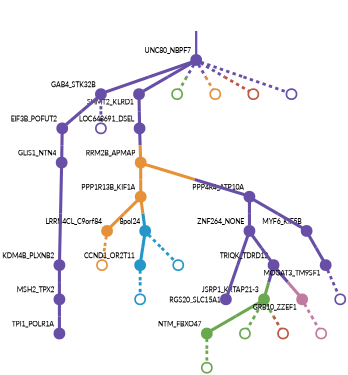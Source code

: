 strict digraph  {
graph[splines=false]; nodesep=0.7; rankdir=TB; ranksep=0.6; forcelabels=true; dpi=600; size=2.5;
0 [color="#674ea7ff", fillcolor="#674ea7ff", fixedsize=true, fontname=Lato, fontsize="12pt", height="0.25", label="", penwidth=3, shape=circle, style=filled, xlabel=UNC80_NBPF7];
12 [color="#674ea7ff", fillcolor="#674ea7ff", fixedsize=true, fontname=Lato, fontsize="12pt", height="0.25", label="", penwidth=3, shape=circle, style=filled, xlabel=GAB4_STK32B];
13 [color="#674ea7ff", fillcolor="#674ea7ff", fixedsize=true, fontname=Lato, fontsize="12pt", height="0.25", label="", penwidth=3, shape=circle, style=filled, xlabel=SHMT2_KLRD1];
23 [color="#6aa84fff", fillcolor="#6aa84fff", fixedsize=true, fontname=Lato, fontsize="12pt", height="0.25", label="", penwidth=3, shape=circle, style=solid, xlabel=""];
27 [color="#e69138ff", fillcolor="#e69138ff", fixedsize=true, fontname=Lato, fontsize="12pt", height="0.25", label="", penwidth=3, shape=circle, style=solid, xlabel=""];
29 [color="#be5742ff", fillcolor="#be5742ff", fixedsize=true, fontname=Lato, fontsize="12pt", height="0.25", label="", penwidth=3, shape=circle, style=solid, xlabel=""];
33 [color="#674ea7ff", fillcolor="#674ea7ff", fixedsize=true, fontname=Lato, fontsize="12pt", height="0.25", label="", penwidth=3, shape=circle, style=solid, xlabel=""];
1 [color="#674ea7ff", fillcolor="#674ea7ff", fixedsize=true, fontname=Lato, fontsize="12pt", height="0.25", label="", penwidth=3, shape=circle, style=filled, xlabel=KDM4B_PLXNB2];
19 [color="#674ea7ff", fillcolor="#674ea7ff", fixedsize=true, fontname=Lato, fontsize="12pt", height="0.25", label="", penwidth=3, shape=circle, style=filled, xlabel=MSH2_TPX2];
4 [color="#6aa84fff", fillcolor="#6aa84fff", fixedsize=true, fontname=Lato, fontsize="12pt", height="0.25", label="", penwidth=3, shape=circle, style=filled, xlabel="JSRP1_KRTAP21-3"];
18 [color="#6aa84fff", fillcolor="#6aa84fff", fixedsize=true, fontname=Lato, fontsize="12pt", height="0.25", label="", penwidth=3, shape=circle, style=filled, xlabel=NTM_FBXO47];
24 [color="#6aa84fff", fillcolor="#6aa84fff", fixedsize=true, fontname=Lato, fontsize="12pt", height="0.25", label="", penwidth=3, shape=circle, style=solid, xlabel=""];
30 [color="#be5742ff", fillcolor="#be5742ff", fixedsize=true, fontname=Lato, fontsize="12pt", height="0.25", label="", penwidth=3, shape=circle, style=solid, xlabel=""];
5 [color="#674ea7ff", fillcolor="#674ea7ff", fixedsize=true, fontname=Lato, fontsize="12pt", height="0.25", label="", penwidth=3, shape=circle, style=filled, xlabel=ZNF264_NONE];
2 [color="#674ea7ff", fillcolor="#674ea7ff", fixedsize=true, fontname=Lato, fontsize="12pt", height="0.25", label="", penwidth=3, shape=circle, style=filled, xlabel=RGS20_SLC15A1];
21 [color="#674ea7ff", fillcolor="#674ea7ff", fixedsize=true, fontname=Lato, fontsize="12pt", height="0.25", label="", penwidth=3, shape=circle, style=filled, xlabel=TRIQK_TDRD12];
6 [color="#e69138ff", fillcolor="#e69138ff", fixedsize=true, fontname=Lato, fontsize="12pt", height="0.25", label="", penwidth=3, shape=circle, style=filled, xlabel=RRM2B_APMAP];
8 [color="#e69138ff", fillcolor="#e69138ff", fixedsize=true, fontname=Lato, fontsize="12pt", height="0.25", label="", penwidth=3, shape=circle, style=filled, xlabel=PPP1R13B_KIF1A];
14 [color="#674ea7ff", fillcolor="#674ea7ff", fixedsize=true, fontname=Lato, fontsize="12pt", height="0.25", label="", penwidth=3, shape=circle, style=filled, xlabel=PPP4R4_ATP10A];
7 [color="#674ea7ff", fillcolor="#674ea7ff", fixedsize=true, fontname=Lato, fontsize="12pt", height="0.25", label="", penwidth=3, shape=circle, style=filled, xlabel=LOC648691_DSEL];
15 [color="#e69138ff", fillcolor="#e69138ff", fixedsize=true, fontname=Lato, fontsize="12pt", height="0.25", label="", penwidth=3, shape=circle, style=filled, xlabel=LRRN4CL_C9orf84];
22 [color="#2496c8ff", fillcolor="#2496c8ff", fixedsize=true, fontname=Lato, fontsize="12pt", height="0.25", label="", penwidth=3, shape=circle, style=filled, xlabel="8pol24"];
9 [color="#c27ba0ff", fillcolor="#c27ba0ff", fixedsize=true, fontname=Lato, fontsize="12pt", height="0.25", label="", penwidth=3, shape=circle, style=filled, xlabel=GRB10_ZZEF1];
26 [color="#c27ba0ff", fillcolor="#c27ba0ff", fixedsize=true, fontname=Lato, fontsize="12pt", height="0.25", label="", penwidth=3, shape=circle, style=solid, xlabel=""];
10 [color="#674ea7ff", fillcolor="#674ea7ff", fixedsize=true, fontname=Lato, fontsize="12pt", height="0.25", label="", penwidth=3, shape=circle, style=filled, xlabel=GLIS1_NTN4];
11 [color="#2496c8ff", fillcolor="#2496c8ff", fixedsize=true, fontname=Lato, fontsize="12pt", height="0.25", label="", penwidth=3, shape=circle, style=filled, xlabel=CCND1_OR2T11];
32 [color="#2496c8ff", fillcolor="#2496c8ff", fixedsize=true, fontname=Lato, fontsize="12pt", height="0.25", label="", penwidth=3, shape=circle, style=solid, xlabel=""];
17 [color="#674ea7ff", fillcolor="#674ea7ff", fixedsize=true, fontname=Lato, fontsize="12pt", height="0.25", label="", penwidth=3, shape=circle, style=filled, xlabel=EIF3B_POFUT2];
34 [color="#674ea7ff", fillcolor="#674ea7ff", fixedsize=true, fontname=Lato, fontsize="12pt", height="0.25", label="", penwidth=3, shape=circle, style=solid, xlabel=""];
20 [color="#674ea7ff", fillcolor="#674ea7ff", fixedsize=true, fontname=Lato, fontsize="12pt", height="0.25", label="", penwidth=3, shape=circle, style=filled, xlabel=MYF6_KIF5B];
28 [color="#e69138ff", fillcolor="#e69138ff", fixedsize=true, fontname=Lato, fontsize="12pt", height="0.25", label="", penwidth=3, shape=circle, style=solid, xlabel=""];
16 [color="#674ea7ff", fillcolor="#674ea7ff", fixedsize=true, fontname=Lato, fontsize="12pt", height="0.25", label="", penwidth=3, shape=circle, style=filled, xlabel=MOGAT3_TM9SF1];
35 [color="#674ea7ff", fillcolor="#674ea7ff", fixedsize=true, fontname=Lato, fontsize="12pt", height="0.25", label="", penwidth=3, shape=circle, style=solid, xlabel=""];
25 [color="#6aa84fff", fillcolor="#6aa84fff", fixedsize=true, fontname=Lato, fontsize="12pt", height="0.25", label="", penwidth=3, shape=circle, style=solid, xlabel=""];
3 [color="#674ea7ff", fillcolor="#674ea7ff", fixedsize=true, fontname=Lato, fontsize="12pt", height="0.25", label="", penwidth=3, shape=circle, style=filled, xlabel=TPI1_POLR1A];
31 [color="#2496c8ff", fillcolor="#2496c8ff", fixedsize=true, fontname=Lato, fontsize="12pt", height="0.25", label="", penwidth=3, shape=circle, style=solid, xlabel=""];
normal [label="", penwidth=3, style=invis, xlabel=UNC80_NBPF7];
0 -> 12  [arrowsize=0, color="#674ea7ff;0.5:#674ea7ff", minlen="1.2388060092926025", penwidth="5.5", style=solid];
0 -> 13  [arrowsize=0, color="#674ea7ff;0.5:#674ea7ff", minlen="1.2089552879333496", penwidth="5.5", style=solid];
0 -> 23  [arrowsize=0, color="#674ea7ff;0.5:#6aa84fff", minlen="1.0746269226074219", penwidth=5, style=dashed];
0 -> 27  [arrowsize=0, color="#674ea7ff;0.5:#e69138ff", minlen="1.0746269226074219", penwidth=5, style=dashed];
0 -> 29  [arrowsize=0, color="#674ea7ff;0.5:#be5742ff", minlen="1.0746269226074219", penwidth=5, style=dashed];
0 -> 33  [arrowsize=0, color="#674ea7ff;0.5:#674ea7ff", minlen="1.0746269226074219", penwidth=5, style=dashed];
12 -> 17  [arrowsize=0, color="#674ea7ff;0.5:#674ea7ff", minlen="1.1791044473648071", penwidth="5.5", style=solid];
12 -> 34  [arrowsize=0, color="#674ea7ff;0.5:#674ea7ff", minlen="1.0746269226074219", penwidth=5, style=dashed];
13 -> 7  [arrowsize=0, color="#674ea7ff;0.5:#674ea7ff", minlen="1.4477611780166626", penwidth="5.5", style=solid];
1 -> 19  [arrowsize=0, color="#674ea7ff;0.5:#674ea7ff", minlen="1.1492537260055542", penwidth="5.5", style=solid];
19 -> 3  [arrowsize=0, color="#674ea7ff;0.5:#674ea7ff", minlen="1.5970149040222168", penwidth="5.5", style=solid];
4 -> 18  [arrowsize=0, color="#6aa84fff;0.5:#6aa84fff", minlen="1.1791044473648071", penwidth="5.5", style=solid];
4 -> 24  [arrowsize=0, color="#6aa84fff;0.5:#6aa84fff", minlen="1.0746269226074219", penwidth=5, style=dashed];
4 -> 30  [arrowsize=0, color="#6aa84fff;0.5:#be5742ff", minlen="1.0746269226074219", penwidth=5, style=dashed];
18 -> 25  [arrowsize=0, color="#6aa84fff;0.5:#6aa84fff", minlen="1.0746269226074219", penwidth=5, style=dashed];
5 -> 2  [arrowsize=0, color="#674ea7ff;0.5:#674ea7ff", minlen="2.3134326934814453", penwidth="5.5", style=solid];
5 -> 21  [arrowsize=0, color="#674ea7ff;0.5:#674ea7ff", minlen="1.1492537260055542", penwidth="5.5", style=solid];
21 -> 4  [arrowsize=0, color="#674ea7ff;0.5:#6aa84fff", minlen="1.507462739944458", penwidth="5.5", style=solid];
21 -> 9  [arrowsize=0, color="#674ea7ff;0.5:#c27ba0ff", minlen="1.4477611780166626", penwidth="5.5", style=solid];
6 -> 8  [arrowsize=0, color="#e69138ff;0.5:#e69138ff", minlen="1.4477611780166626", penwidth="5.5", style=solid];
6 -> 14  [arrowsize=0, color="#e69138ff;0.5:#674ea7ff", minlen="1.2089552879333496", penwidth="5.5", style=solid];
8 -> 15  [arrowsize=0, color="#e69138ff;0.5:#e69138ff", minlen="1.2089552879333496", penwidth="5.5", style=solid];
8 -> 22  [arrowsize=0, color="#e69138ff;0.5:#2496c8ff", minlen="1.0746269226074219", penwidth="5.5", style=solid];
14 -> 5  [arrowsize=0, color="#674ea7ff;0.5:#674ea7ff", minlen="1.4776118993759155", penwidth="5.5", style=solid];
14 -> 20  [arrowsize=0, color="#674ea7ff;0.5:#674ea7ff", minlen="1.1492537260055542", penwidth="5.5", style=solid];
7 -> 6  [arrowsize=0, color="#674ea7ff;0.5:#e69138ff", minlen="1.4477611780166626", penwidth="5.5", style=solid];
15 -> 28  [arrowsize=0, color="#e69138ff;0.5:#e69138ff", minlen="1.0746269226074219", penwidth=5, style=dashed];
22 -> 11  [arrowsize=0, color="#2496c8ff;0.5:#2496c8ff", minlen="1.2686567306518555", penwidth="5.5", style=solid];
22 -> 31  [arrowsize=0, color="#2496c8ff;0.5:#2496c8ff", minlen="1.0746269226074219", penwidth=5, style=dashed];
9 -> 26  [arrowsize=0, color="#c27ba0ff;0.5:#c27ba0ff", minlen="1.0746269226074219", penwidth=5, style=dashed];
10 -> 1  [arrowsize=0, color="#674ea7ff;0.5:#674ea7ff", minlen="3.0", penwidth="5.5", style=solid];
11 -> 32  [arrowsize=0, color="#2496c8ff;0.5:#2496c8ff", minlen="1.0746269226074219", penwidth=5, style=dashed];
17 -> 10  [arrowsize=0, color="#674ea7ff;0.5:#674ea7ff", minlen="1.4179104566574097", penwidth="5.5", style=solid];
20 -> 16  [arrowsize=0, color="#674ea7ff;0.5:#674ea7ff", minlen="1.2089552879333496", penwidth="5.5", style=solid];
16 -> 35  [arrowsize=0, color="#674ea7ff;0.5:#674ea7ff", minlen="1.0746269226074219", penwidth=5, style=dashed];
normal -> 0  [arrowsize=0, color="#674ea7ff", label="", penwidth=4, style=solid];
}
